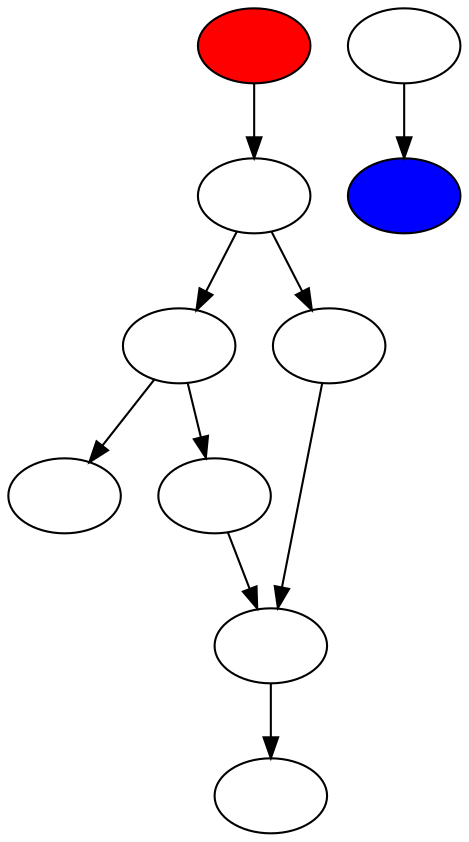 digraph Grafo
{
0 [label=""style=filled, fillcolor=red]
1 [label=""];
2 [label=""];
3 [label=""];
4 [label=""];
5 [label=""];
6 [label=""];
7 [label=""];
8 [label=""];
9  [label=""style=filled, fillcolor=blue];
0->1;
1->2;
1->6;
2->3;
2->4;
4->5;
5->7;
6->5;
8->9;
}
